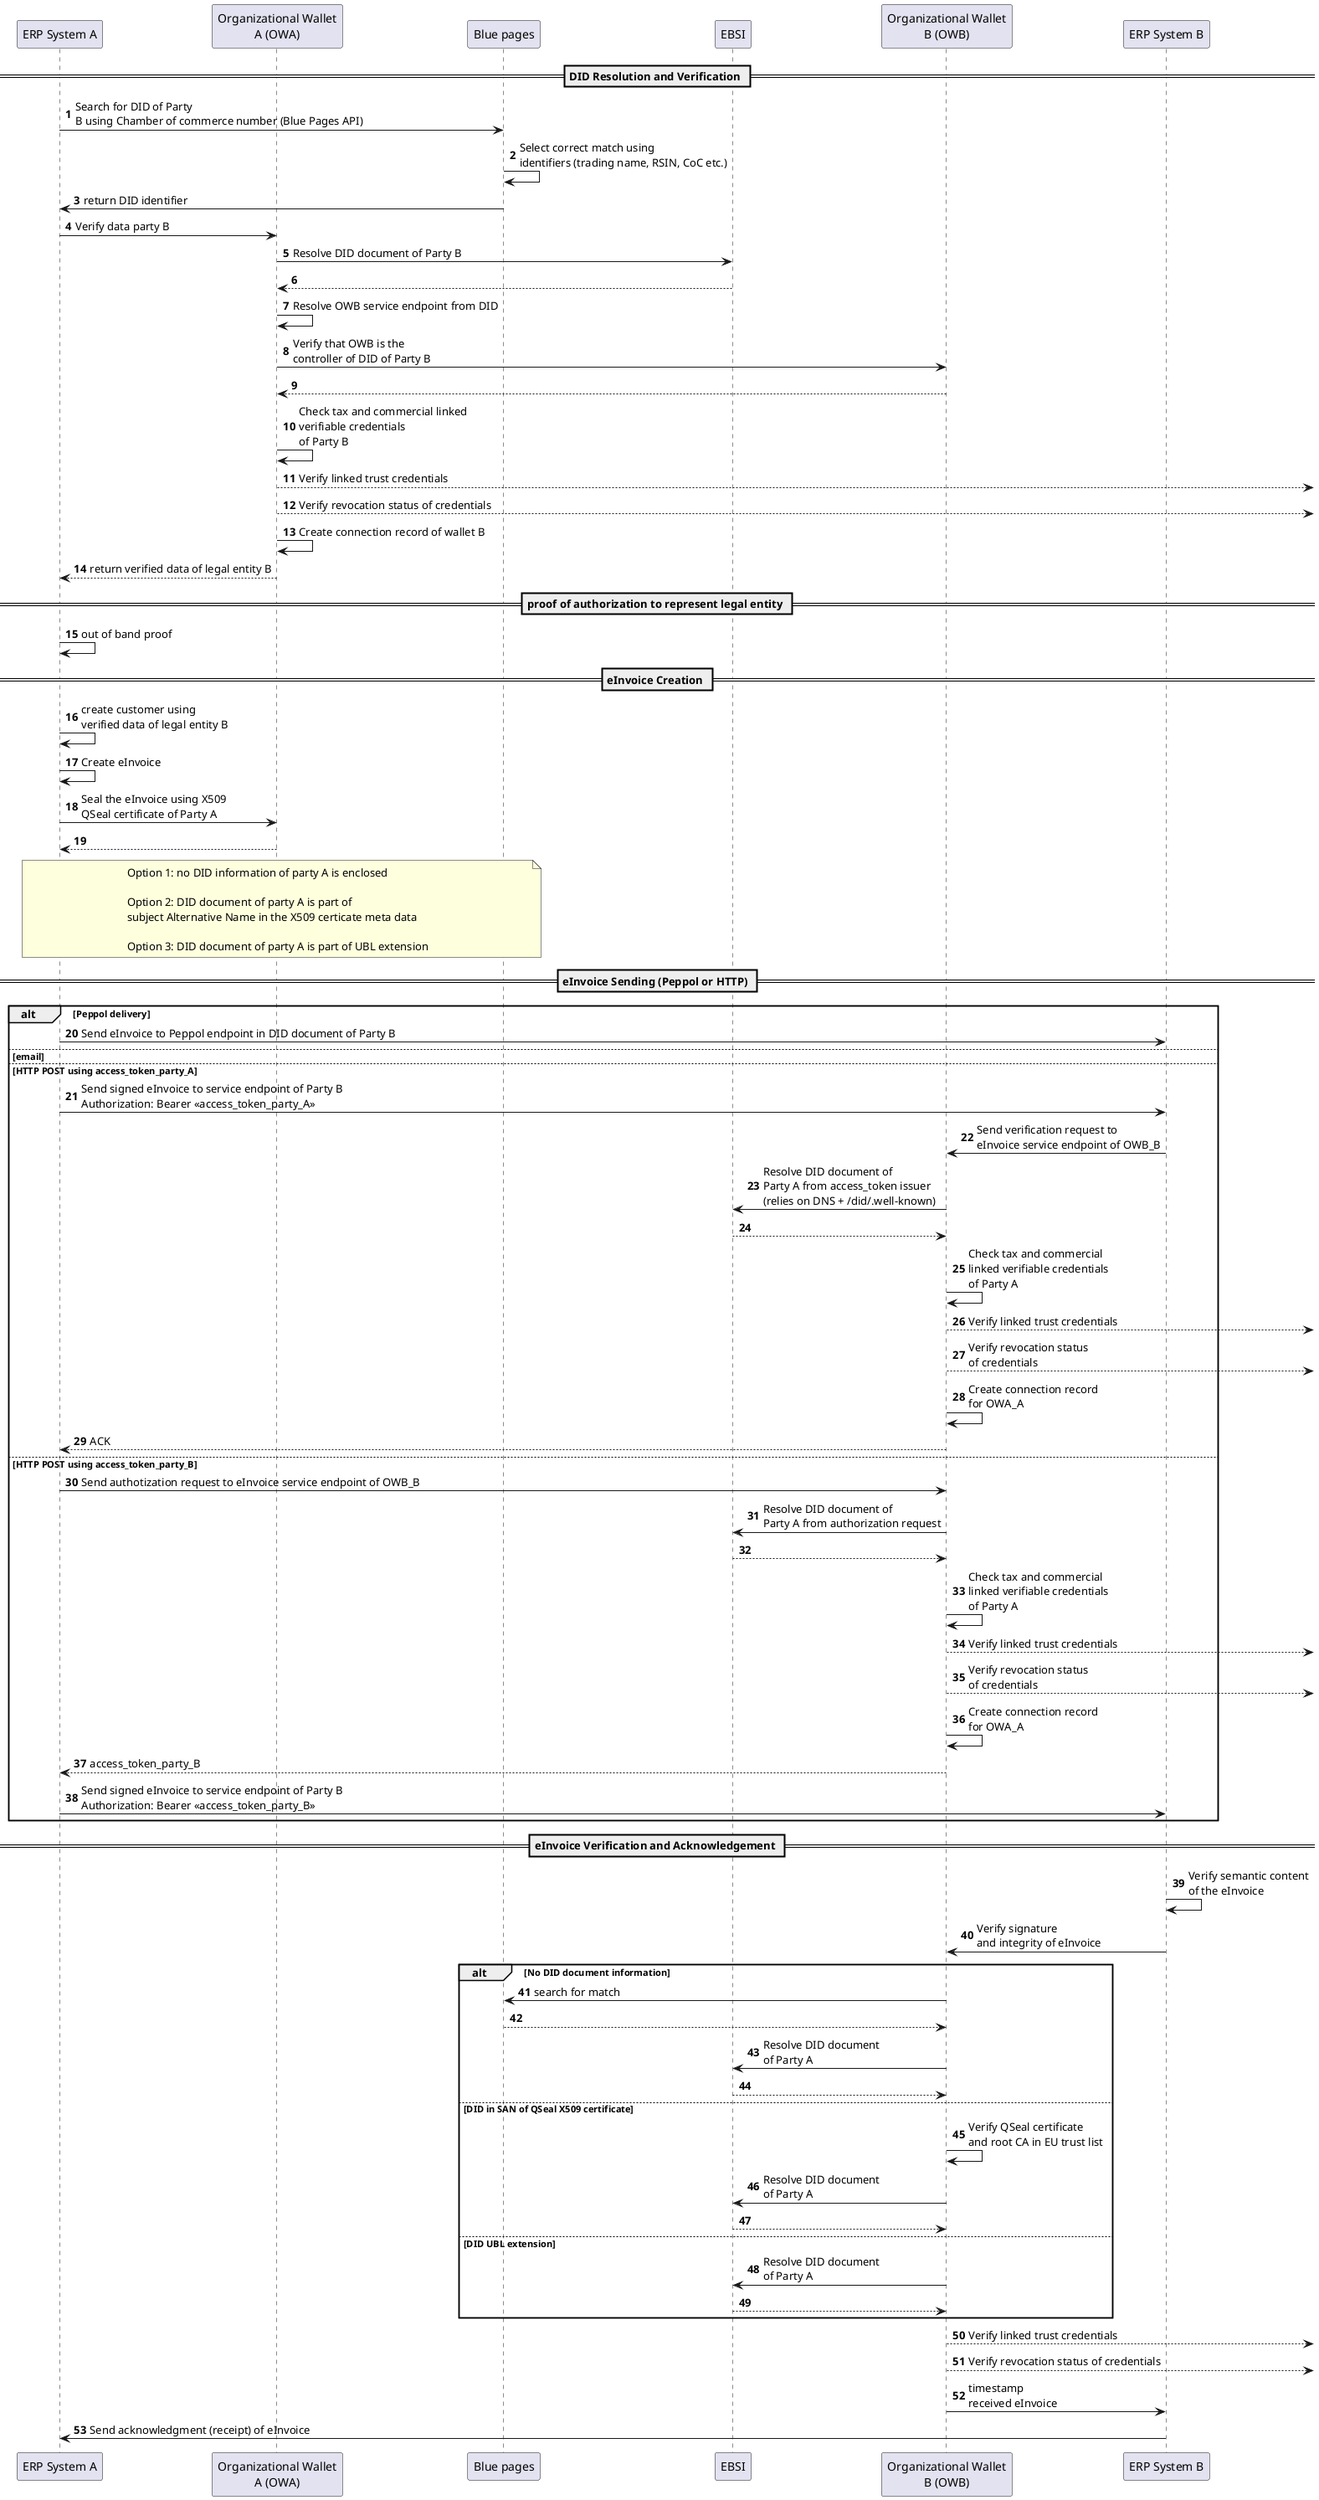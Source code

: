 @startuml
participant "ERP System A" as ERP_A
participant "Organizational Wallet\nA (OWA)" as OWA_A
participant "Blue pages" as BP
participant EBSI
participant "Organizational Wallet\nB (OWB)" as OWB_B
participant "ERP System B" as ERP_B
autonumber
== DID Resolution and Verification ==
ERP_A -> BP: Search for DID of Party\nB using Chamber of commerce number (Blue Pages API)
BP -> BP: Select correct match using\nidentifiers (trading name, RSIN, CoC etc.)
BP -> ERP_A: return DID identifier

ERP_A -> OWA_A: Verify data party B
OWA_A -> EBSI : Resolve DID document of Party B
return
OWA_A -> OWA_A: Resolve OWB service endpoint from DID
OWA_A -> OWB_B: Verify that OWB is the\ncontroller of DID of Party B
return
OWA_A -> OWA_A: Check tax and commercial linked\nverifiable credentials\nof Party B
OWA_A -->     : Verify linked trust credentials
OWA_A -->     : Verify revocation status of credentials
OWA_A -> OWA_A: Create connection record of wallet B
OWA_A --> ERP_A: return verified data of legal entity B
 == proof of authorization to represent legal entity ==
 ERP_A -> ERP_A: out of band proof
== eInvoice Creation ==
ERP_A -> ERP_A: create customer using \nverified data of legal entity B
ERP_A -> ERP_A: Create eInvoice
ERP_A -> OWA_A: Seal the eInvoice using X509\nQSeal certificate of Party A
return
note over ERP_A, BP
Option 1: no DID information of party A is enclosed

Option 2: DID document of party A is part of
subject Alternative Name in the X509 certicate meta data

Option 3: DID document of party A is part of UBL extension
end note

== eInvoice Sending (Peppol or HTTP) ==
alt Peppol delivery
    ERP_A -> ERP_B: Send eInvoice to Peppol endpoint in DID document of Party B
else email

else HTTP POST using access_token_party_A
ERP_A -> ERP_B: Send signed eInvoice to service endpoint of Party B \nAuthorization: Bearer <<access_token_party_A>>
    ERP_B -> OWB_B: Send verification request to\neInvoice service endpoint of OWB_B
    OWB_B -> EBSI: Resolve DID document of\nParty A from access_token issuer\n(relies on DNS + /did/.well-known)
    return
    OWB_B -> OWB_B: Check tax and commercial\nlinked verifiable credentials\nof Party A
    OWB_B -->     : Verify linked trust credentials
    OWB_B -->     : Verify revocation status\nof credentials
    OWB_B -> OWB_B: Create connection record\nfor OWA_A
    OWB_B --> ERP_A: ACK
else HTTP POST using access_token_party_B
    ERP_A -> OWB_B: Send authotization request to eInvoice service endpoint of OWB_B
    OWB_B -> EBSI: Resolve DID document of\nParty A from authorization request
    return
    OWB_B -> OWB_B: Check tax and commercial\nlinked verifiable credentials\nof Party A
    OWB_B -->     : Verify linked trust credentials
    OWB_B -->     : Verify revocation status\nof credentials
    OWB_B -> OWB_B: Create connection record\nfor OWA_A
    OWB_B --> ERP_A: access_token_party_B
    ERP_A -> ERP_B: Send signed eInvoice to service endpoint of Party B \nAuthorization: Bearer <<access_token_party_B>>
end

== eInvoice Verification and Acknowledgement ==
ERP_B -> ERP_B: Verify semantic content\nof the eInvoice
ERP_B -> OWB_B: Verify signature\nand integrity of eInvoice
alt No DID document information
    OWB_B -> BP: search for match
    return
    OWB_B -> EBSI: Resolve DID document\nof Party A
    return
else DID in SAN of QSeal X509 certificate
    OWB_B -> OWB_B: Verify QSeal certificate\nand root CA in EU trust list
    OWB_B -> EBSI: Resolve DID document\nof Party A
    return
else DID UBL extension
    OWB_B -> EBSI: Resolve DID document\nof Party A
    return
end
    OWB_B -->     : Verify linked trust credentials
    OWB_B -->     : Verify revocation status of credentials
OWB_B -> ERP_B: timestamp\nreceived eInvoice
ERP_B -> ERP_A: Send acknowledgment (receipt) of eInvoice

@enduml